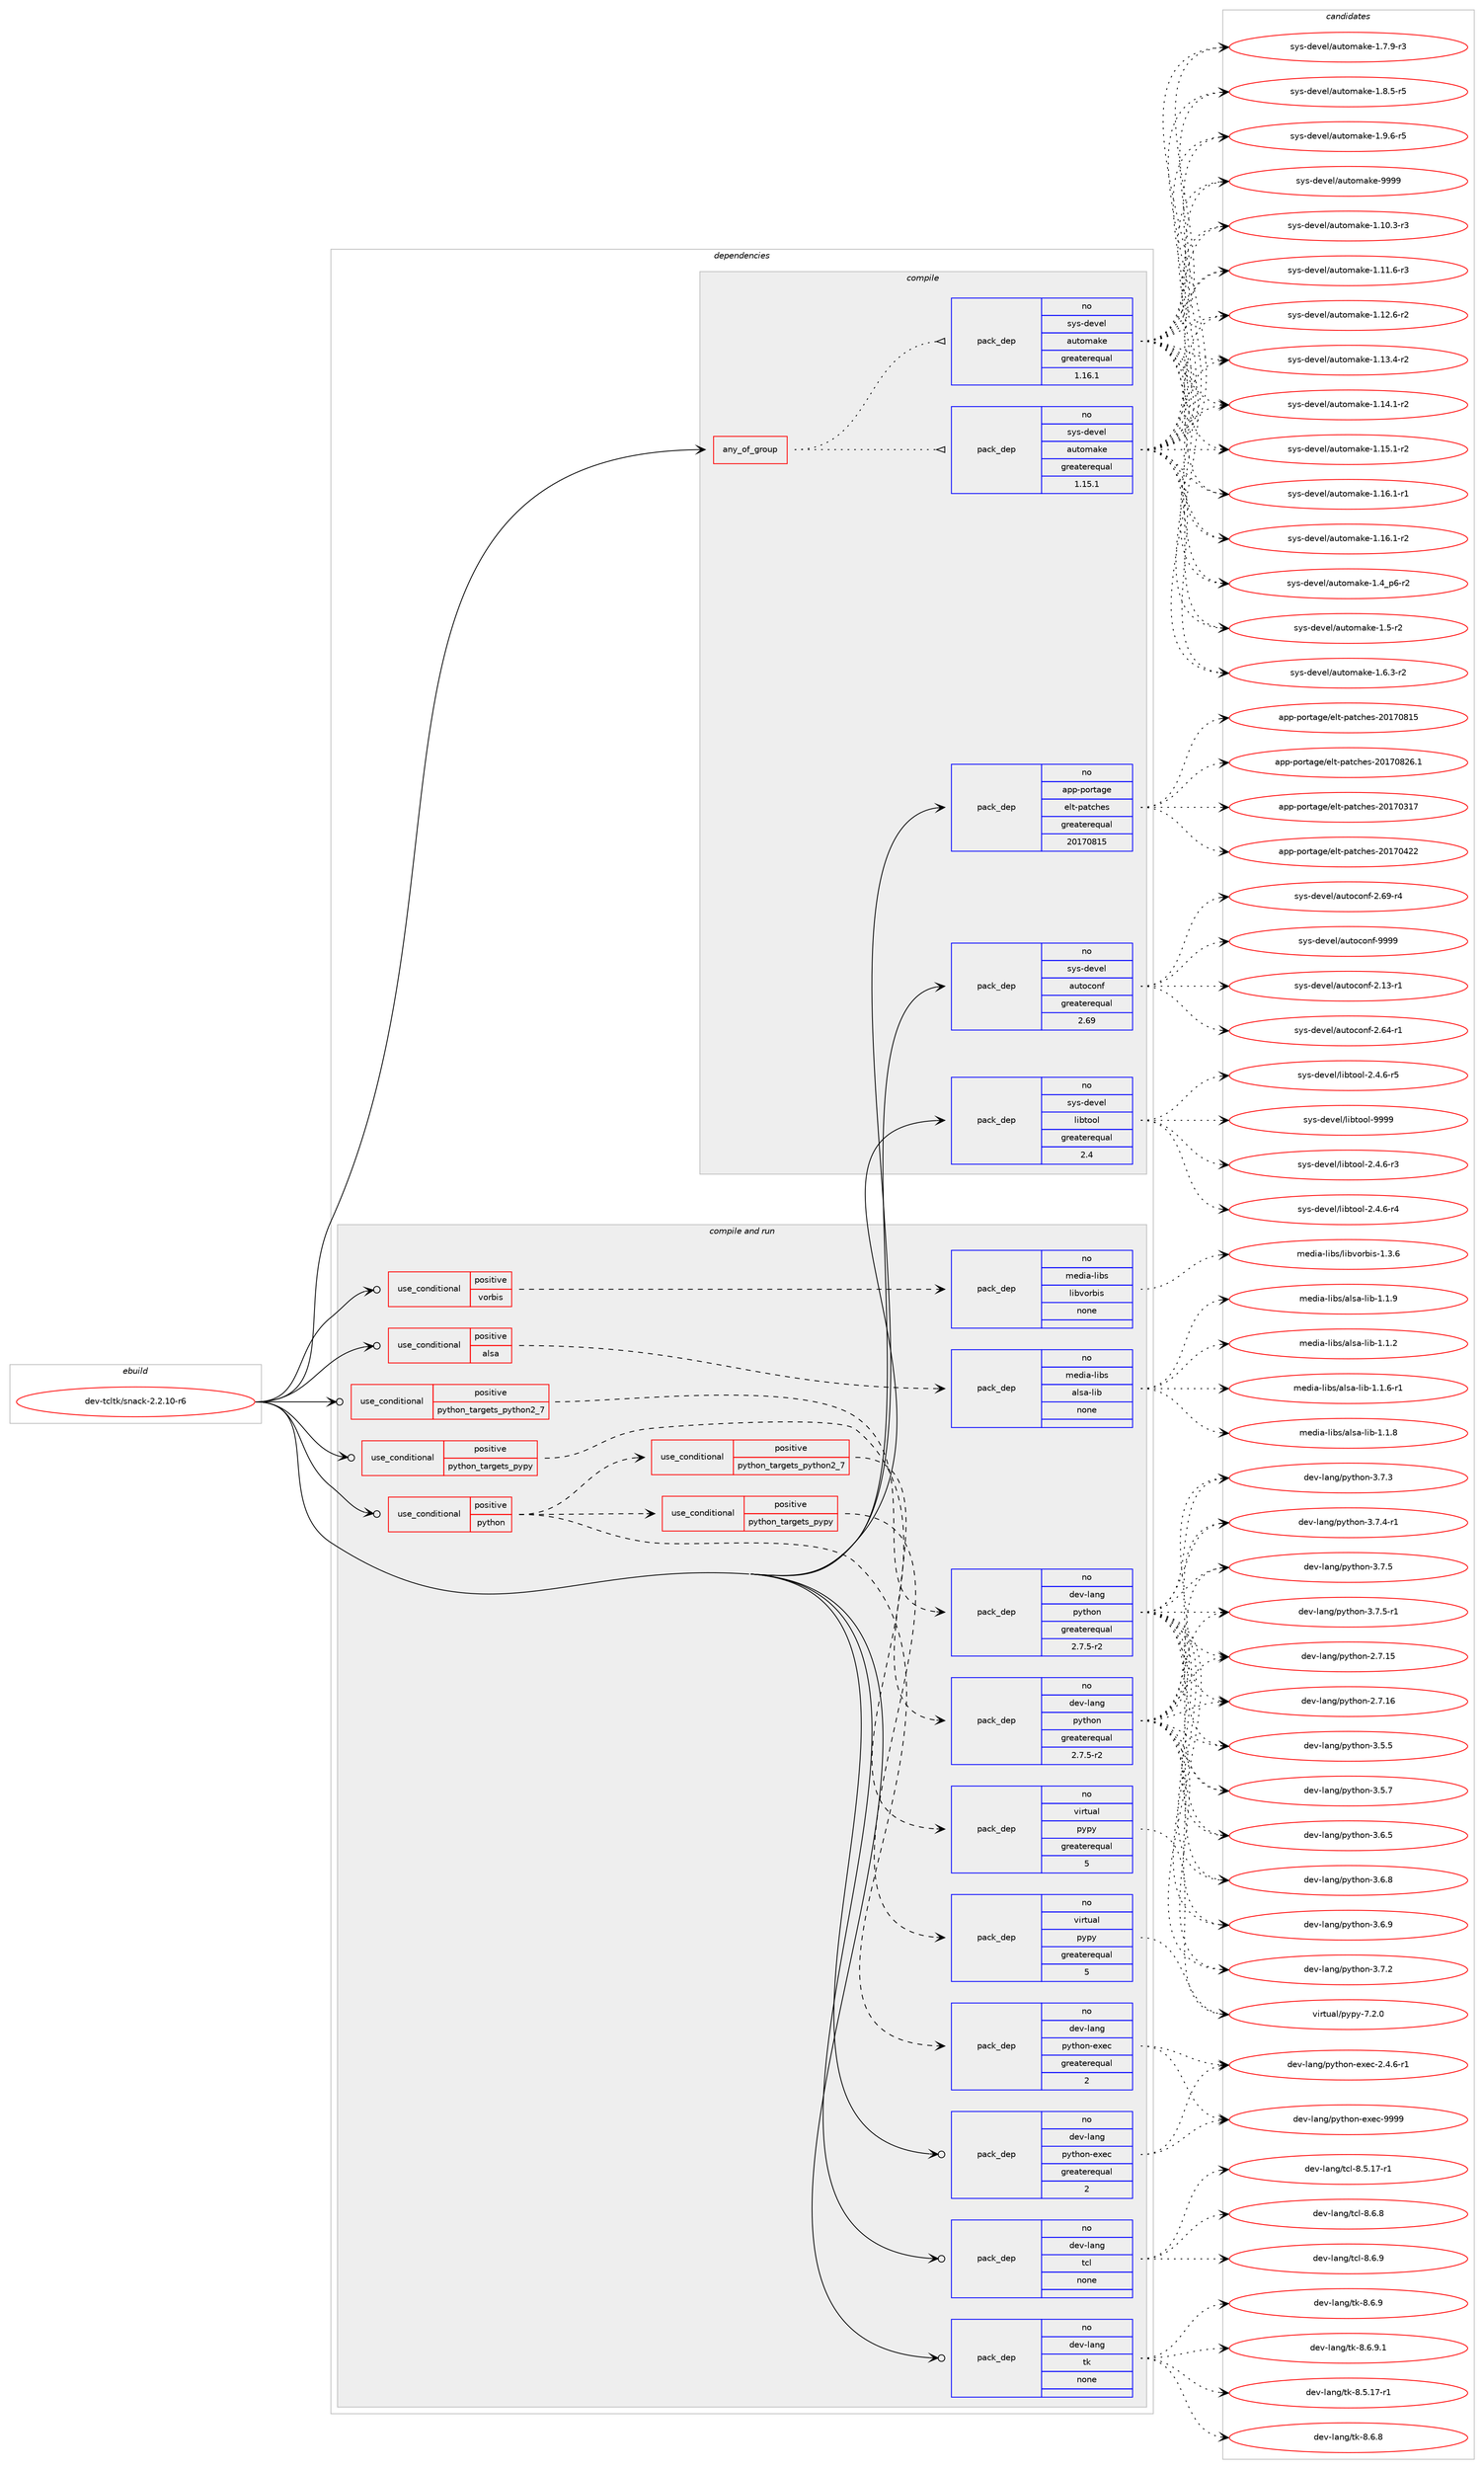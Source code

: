 digraph prolog {

# *************
# Graph options
# *************

newrank=true;
concentrate=true;
compound=true;
graph [rankdir=LR,fontname=Helvetica,fontsize=10,ranksep=1.5];#, ranksep=2.5, nodesep=0.2];
edge  [arrowhead=vee];
node  [fontname=Helvetica,fontsize=10];

# **********
# The ebuild
# **********

subgraph cluster_leftcol {
color=gray;
rank=same;
label=<<i>ebuild</i>>;
id [label="dev-tcltk/snack-2.2.10-r6", color=red, width=4, href="../dev-tcltk/snack-2.2.10-r6.svg"];
}

# ****************
# The dependencies
# ****************

subgraph cluster_midcol {
color=gray;
label=<<i>dependencies</i>>;
subgraph cluster_compile {
fillcolor="#eeeeee";
style=filled;
label=<<i>compile</i>>;
subgraph any11691 {
dependency723928 [label=<<TABLE BORDER="0" CELLBORDER="1" CELLSPACING="0" CELLPADDING="4"><TR><TD CELLPADDING="10">any_of_group</TD></TR></TABLE>>, shape=none, color=red];subgraph pack530212 {
dependency723929 [label=<<TABLE BORDER="0" CELLBORDER="1" CELLSPACING="0" CELLPADDING="4" WIDTH="220"><TR><TD ROWSPAN="6" CELLPADDING="30">pack_dep</TD></TR><TR><TD WIDTH="110">no</TD></TR><TR><TD>sys-devel</TD></TR><TR><TD>automake</TD></TR><TR><TD>greaterequal</TD></TR><TR><TD>1.16.1</TD></TR></TABLE>>, shape=none, color=blue];
}
dependency723928:e -> dependency723929:w [weight=20,style="dotted",arrowhead="oinv"];
subgraph pack530213 {
dependency723930 [label=<<TABLE BORDER="0" CELLBORDER="1" CELLSPACING="0" CELLPADDING="4" WIDTH="220"><TR><TD ROWSPAN="6" CELLPADDING="30">pack_dep</TD></TR><TR><TD WIDTH="110">no</TD></TR><TR><TD>sys-devel</TD></TR><TR><TD>automake</TD></TR><TR><TD>greaterequal</TD></TR><TR><TD>1.15.1</TD></TR></TABLE>>, shape=none, color=blue];
}
dependency723928:e -> dependency723930:w [weight=20,style="dotted",arrowhead="oinv"];
}
id:e -> dependency723928:w [weight=20,style="solid",arrowhead="vee"];
subgraph pack530214 {
dependency723931 [label=<<TABLE BORDER="0" CELLBORDER="1" CELLSPACING="0" CELLPADDING="4" WIDTH="220"><TR><TD ROWSPAN="6" CELLPADDING="30">pack_dep</TD></TR><TR><TD WIDTH="110">no</TD></TR><TR><TD>app-portage</TD></TR><TR><TD>elt-patches</TD></TR><TR><TD>greaterequal</TD></TR><TR><TD>20170815</TD></TR></TABLE>>, shape=none, color=blue];
}
id:e -> dependency723931:w [weight=20,style="solid",arrowhead="vee"];
subgraph pack530215 {
dependency723932 [label=<<TABLE BORDER="0" CELLBORDER="1" CELLSPACING="0" CELLPADDING="4" WIDTH="220"><TR><TD ROWSPAN="6" CELLPADDING="30">pack_dep</TD></TR><TR><TD WIDTH="110">no</TD></TR><TR><TD>sys-devel</TD></TR><TR><TD>autoconf</TD></TR><TR><TD>greaterequal</TD></TR><TR><TD>2.69</TD></TR></TABLE>>, shape=none, color=blue];
}
id:e -> dependency723932:w [weight=20,style="solid",arrowhead="vee"];
subgraph pack530216 {
dependency723933 [label=<<TABLE BORDER="0" CELLBORDER="1" CELLSPACING="0" CELLPADDING="4" WIDTH="220"><TR><TD ROWSPAN="6" CELLPADDING="30">pack_dep</TD></TR><TR><TD WIDTH="110">no</TD></TR><TR><TD>sys-devel</TD></TR><TR><TD>libtool</TD></TR><TR><TD>greaterequal</TD></TR><TR><TD>2.4</TD></TR></TABLE>>, shape=none, color=blue];
}
id:e -> dependency723933:w [weight=20,style="solid",arrowhead="vee"];
}
subgraph cluster_compileandrun {
fillcolor="#eeeeee";
style=filled;
label=<<i>compile and run</i>>;
subgraph cond181647 {
dependency723934 [label=<<TABLE BORDER="0" CELLBORDER="1" CELLSPACING="0" CELLPADDING="4"><TR><TD ROWSPAN="3" CELLPADDING="10">use_conditional</TD></TR><TR><TD>positive</TD></TR><TR><TD>alsa</TD></TR></TABLE>>, shape=none, color=red];
subgraph pack530217 {
dependency723935 [label=<<TABLE BORDER="0" CELLBORDER="1" CELLSPACING="0" CELLPADDING="4" WIDTH="220"><TR><TD ROWSPAN="6" CELLPADDING="30">pack_dep</TD></TR><TR><TD WIDTH="110">no</TD></TR><TR><TD>media-libs</TD></TR><TR><TD>alsa-lib</TD></TR><TR><TD>none</TD></TR><TR><TD></TD></TR></TABLE>>, shape=none, color=blue];
}
dependency723934:e -> dependency723935:w [weight=20,style="dashed",arrowhead="vee"];
}
id:e -> dependency723934:w [weight=20,style="solid",arrowhead="odotvee"];
subgraph cond181648 {
dependency723936 [label=<<TABLE BORDER="0" CELLBORDER="1" CELLSPACING="0" CELLPADDING="4"><TR><TD ROWSPAN="3" CELLPADDING="10">use_conditional</TD></TR><TR><TD>positive</TD></TR><TR><TD>python</TD></TR></TABLE>>, shape=none, color=red];
subgraph cond181649 {
dependency723937 [label=<<TABLE BORDER="0" CELLBORDER="1" CELLSPACING="0" CELLPADDING="4"><TR><TD ROWSPAN="3" CELLPADDING="10">use_conditional</TD></TR><TR><TD>positive</TD></TR><TR><TD>python_targets_pypy</TD></TR></TABLE>>, shape=none, color=red];
subgraph pack530218 {
dependency723938 [label=<<TABLE BORDER="0" CELLBORDER="1" CELLSPACING="0" CELLPADDING="4" WIDTH="220"><TR><TD ROWSPAN="6" CELLPADDING="30">pack_dep</TD></TR><TR><TD WIDTH="110">no</TD></TR><TR><TD>virtual</TD></TR><TR><TD>pypy</TD></TR><TR><TD>greaterequal</TD></TR><TR><TD>5</TD></TR></TABLE>>, shape=none, color=blue];
}
dependency723937:e -> dependency723938:w [weight=20,style="dashed",arrowhead="vee"];
}
dependency723936:e -> dependency723937:w [weight=20,style="dashed",arrowhead="vee"];
subgraph cond181650 {
dependency723939 [label=<<TABLE BORDER="0" CELLBORDER="1" CELLSPACING="0" CELLPADDING="4"><TR><TD ROWSPAN="3" CELLPADDING="10">use_conditional</TD></TR><TR><TD>positive</TD></TR><TR><TD>python_targets_python2_7</TD></TR></TABLE>>, shape=none, color=red];
subgraph pack530219 {
dependency723940 [label=<<TABLE BORDER="0" CELLBORDER="1" CELLSPACING="0" CELLPADDING="4" WIDTH="220"><TR><TD ROWSPAN="6" CELLPADDING="30">pack_dep</TD></TR><TR><TD WIDTH="110">no</TD></TR><TR><TD>dev-lang</TD></TR><TR><TD>python</TD></TR><TR><TD>greaterequal</TD></TR><TR><TD>2.7.5-r2</TD></TR></TABLE>>, shape=none, color=blue];
}
dependency723939:e -> dependency723940:w [weight=20,style="dashed",arrowhead="vee"];
}
dependency723936:e -> dependency723939:w [weight=20,style="dashed",arrowhead="vee"];
subgraph pack530220 {
dependency723941 [label=<<TABLE BORDER="0" CELLBORDER="1" CELLSPACING="0" CELLPADDING="4" WIDTH="220"><TR><TD ROWSPAN="6" CELLPADDING="30">pack_dep</TD></TR><TR><TD WIDTH="110">no</TD></TR><TR><TD>dev-lang</TD></TR><TR><TD>python-exec</TD></TR><TR><TD>greaterequal</TD></TR><TR><TD>2</TD></TR></TABLE>>, shape=none, color=blue];
}
dependency723936:e -> dependency723941:w [weight=20,style="dashed",arrowhead="vee"];
}
id:e -> dependency723936:w [weight=20,style="solid",arrowhead="odotvee"];
subgraph cond181651 {
dependency723942 [label=<<TABLE BORDER="0" CELLBORDER="1" CELLSPACING="0" CELLPADDING="4"><TR><TD ROWSPAN="3" CELLPADDING="10">use_conditional</TD></TR><TR><TD>positive</TD></TR><TR><TD>python_targets_pypy</TD></TR></TABLE>>, shape=none, color=red];
subgraph pack530221 {
dependency723943 [label=<<TABLE BORDER="0" CELLBORDER="1" CELLSPACING="0" CELLPADDING="4" WIDTH="220"><TR><TD ROWSPAN="6" CELLPADDING="30">pack_dep</TD></TR><TR><TD WIDTH="110">no</TD></TR><TR><TD>virtual</TD></TR><TR><TD>pypy</TD></TR><TR><TD>greaterequal</TD></TR><TR><TD>5</TD></TR></TABLE>>, shape=none, color=blue];
}
dependency723942:e -> dependency723943:w [weight=20,style="dashed",arrowhead="vee"];
}
id:e -> dependency723942:w [weight=20,style="solid",arrowhead="odotvee"];
subgraph cond181652 {
dependency723944 [label=<<TABLE BORDER="0" CELLBORDER="1" CELLSPACING="0" CELLPADDING="4"><TR><TD ROWSPAN="3" CELLPADDING="10">use_conditional</TD></TR><TR><TD>positive</TD></TR><TR><TD>python_targets_python2_7</TD></TR></TABLE>>, shape=none, color=red];
subgraph pack530222 {
dependency723945 [label=<<TABLE BORDER="0" CELLBORDER="1" CELLSPACING="0" CELLPADDING="4" WIDTH="220"><TR><TD ROWSPAN="6" CELLPADDING="30">pack_dep</TD></TR><TR><TD WIDTH="110">no</TD></TR><TR><TD>dev-lang</TD></TR><TR><TD>python</TD></TR><TR><TD>greaterequal</TD></TR><TR><TD>2.7.5-r2</TD></TR></TABLE>>, shape=none, color=blue];
}
dependency723944:e -> dependency723945:w [weight=20,style="dashed",arrowhead="vee"];
}
id:e -> dependency723944:w [weight=20,style="solid",arrowhead="odotvee"];
subgraph cond181653 {
dependency723946 [label=<<TABLE BORDER="0" CELLBORDER="1" CELLSPACING="0" CELLPADDING="4"><TR><TD ROWSPAN="3" CELLPADDING="10">use_conditional</TD></TR><TR><TD>positive</TD></TR><TR><TD>vorbis</TD></TR></TABLE>>, shape=none, color=red];
subgraph pack530223 {
dependency723947 [label=<<TABLE BORDER="0" CELLBORDER="1" CELLSPACING="0" CELLPADDING="4" WIDTH="220"><TR><TD ROWSPAN="6" CELLPADDING="30">pack_dep</TD></TR><TR><TD WIDTH="110">no</TD></TR><TR><TD>media-libs</TD></TR><TR><TD>libvorbis</TD></TR><TR><TD>none</TD></TR><TR><TD></TD></TR></TABLE>>, shape=none, color=blue];
}
dependency723946:e -> dependency723947:w [weight=20,style="dashed",arrowhead="vee"];
}
id:e -> dependency723946:w [weight=20,style="solid",arrowhead="odotvee"];
subgraph pack530224 {
dependency723948 [label=<<TABLE BORDER="0" CELLBORDER="1" CELLSPACING="0" CELLPADDING="4" WIDTH="220"><TR><TD ROWSPAN="6" CELLPADDING="30">pack_dep</TD></TR><TR><TD WIDTH="110">no</TD></TR><TR><TD>dev-lang</TD></TR><TR><TD>python-exec</TD></TR><TR><TD>greaterequal</TD></TR><TR><TD>2</TD></TR></TABLE>>, shape=none, color=blue];
}
id:e -> dependency723948:w [weight=20,style="solid",arrowhead="odotvee"];
subgraph pack530225 {
dependency723949 [label=<<TABLE BORDER="0" CELLBORDER="1" CELLSPACING="0" CELLPADDING="4" WIDTH="220"><TR><TD ROWSPAN="6" CELLPADDING="30">pack_dep</TD></TR><TR><TD WIDTH="110">no</TD></TR><TR><TD>dev-lang</TD></TR><TR><TD>tcl</TD></TR><TR><TD>none</TD></TR><TR><TD></TD></TR></TABLE>>, shape=none, color=blue];
}
id:e -> dependency723949:w [weight=20,style="solid",arrowhead="odotvee"];
subgraph pack530226 {
dependency723950 [label=<<TABLE BORDER="0" CELLBORDER="1" CELLSPACING="0" CELLPADDING="4" WIDTH="220"><TR><TD ROWSPAN="6" CELLPADDING="30">pack_dep</TD></TR><TR><TD WIDTH="110">no</TD></TR><TR><TD>dev-lang</TD></TR><TR><TD>tk</TD></TR><TR><TD>none</TD></TR><TR><TD></TD></TR></TABLE>>, shape=none, color=blue];
}
id:e -> dependency723950:w [weight=20,style="solid",arrowhead="odotvee"];
}
subgraph cluster_run {
fillcolor="#eeeeee";
style=filled;
label=<<i>run</i>>;
}
}

# **************
# The candidates
# **************

subgraph cluster_choices {
rank=same;
color=gray;
label=<<i>candidates</i>>;

subgraph choice530212 {
color=black;
nodesep=1;
choice11512111545100101118101108479711711611110997107101454946494846514511451 [label="sys-devel/automake-1.10.3-r3", color=red, width=4,href="../sys-devel/automake-1.10.3-r3.svg"];
choice11512111545100101118101108479711711611110997107101454946494946544511451 [label="sys-devel/automake-1.11.6-r3", color=red, width=4,href="../sys-devel/automake-1.11.6-r3.svg"];
choice11512111545100101118101108479711711611110997107101454946495046544511450 [label="sys-devel/automake-1.12.6-r2", color=red, width=4,href="../sys-devel/automake-1.12.6-r2.svg"];
choice11512111545100101118101108479711711611110997107101454946495146524511450 [label="sys-devel/automake-1.13.4-r2", color=red, width=4,href="../sys-devel/automake-1.13.4-r2.svg"];
choice11512111545100101118101108479711711611110997107101454946495246494511450 [label="sys-devel/automake-1.14.1-r2", color=red, width=4,href="../sys-devel/automake-1.14.1-r2.svg"];
choice11512111545100101118101108479711711611110997107101454946495346494511450 [label="sys-devel/automake-1.15.1-r2", color=red, width=4,href="../sys-devel/automake-1.15.1-r2.svg"];
choice11512111545100101118101108479711711611110997107101454946495446494511449 [label="sys-devel/automake-1.16.1-r1", color=red, width=4,href="../sys-devel/automake-1.16.1-r1.svg"];
choice11512111545100101118101108479711711611110997107101454946495446494511450 [label="sys-devel/automake-1.16.1-r2", color=red, width=4,href="../sys-devel/automake-1.16.1-r2.svg"];
choice115121115451001011181011084797117116111109971071014549465295112544511450 [label="sys-devel/automake-1.4_p6-r2", color=red, width=4,href="../sys-devel/automake-1.4_p6-r2.svg"];
choice11512111545100101118101108479711711611110997107101454946534511450 [label="sys-devel/automake-1.5-r2", color=red, width=4,href="../sys-devel/automake-1.5-r2.svg"];
choice115121115451001011181011084797117116111109971071014549465446514511450 [label="sys-devel/automake-1.6.3-r2", color=red, width=4,href="../sys-devel/automake-1.6.3-r2.svg"];
choice115121115451001011181011084797117116111109971071014549465546574511451 [label="sys-devel/automake-1.7.9-r3", color=red, width=4,href="../sys-devel/automake-1.7.9-r3.svg"];
choice115121115451001011181011084797117116111109971071014549465646534511453 [label="sys-devel/automake-1.8.5-r5", color=red, width=4,href="../sys-devel/automake-1.8.5-r5.svg"];
choice115121115451001011181011084797117116111109971071014549465746544511453 [label="sys-devel/automake-1.9.6-r5", color=red, width=4,href="../sys-devel/automake-1.9.6-r5.svg"];
choice115121115451001011181011084797117116111109971071014557575757 [label="sys-devel/automake-9999", color=red, width=4,href="../sys-devel/automake-9999.svg"];
dependency723929:e -> choice11512111545100101118101108479711711611110997107101454946494846514511451:w [style=dotted,weight="100"];
dependency723929:e -> choice11512111545100101118101108479711711611110997107101454946494946544511451:w [style=dotted,weight="100"];
dependency723929:e -> choice11512111545100101118101108479711711611110997107101454946495046544511450:w [style=dotted,weight="100"];
dependency723929:e -> choice11512111545100101118101108479711711611110997107101454946495146524511450:w [style=dotted,weight="100"];
dependency723929:e -> choice11512111545100101118101108479711711611110997107101454946495246494511450:w [style=dotted,weight="100"];
dependency723929:e -> choice11512111545100101118101108479711711611110997107101454946495346494511450:w [style=dotted,weight="100"];
dependency723929:e -> choice11512111545100101118101108479711711611110997107101454946495446494511449:w [style=dotted,weight="100"];
dependency723929:e -> choice11512111545100101118101108479711711611110997107101454946495446494511450:w [style=dotted,weight="100"];
dependency723929:e -> choice115121115451001011181011084797117116111109971071014549465295112544511450:w [style=dotted,weight="100"];
dependency723929:e -> choice11512111545100101118101108479711711611110997107101454946534511450:w [style=dotted,weight="100"];
dependency723929:e -> choice115121115451001011181011084797117116111109971071014549465446514511450:w [style=dotted,weight="100"];
dependency723929:e -> choice115121115451001011181011084797117116111109971071014549465546574511451:w [style=dotted,weight="100"];
dependency723929:e -> choice115121115451001011181011084797117116111109971071014549465646534511453:w [style=dotted,weight="100"];
dependency723929:e -> choice115121115451001011181011084797117116111109971071014549465746544511453:w [style=dotted,weight="100"];
dependency723929:e -> choice115121115451001011181011084797117116111109971071014557575757:w [style=dotted,weight="100"];
}
subgraph choice530213 {
color=black;
nodesep=1;
choice11512111545100101118101108479711711611110997107101454946494846514511451 [label="sys-devel/automake-1.10.3-r3", color=red, width=4,href="../sys-devel/automake-1.10.3-r3.svg"];
choice11512111545100101118101108479711711611110997107101454946494946544511451 [label="sys-devel/automake-1.11.6-r3", color=red, width=4,href="../sys-devel/automake-1.11.6-r3.svg"];
choice11512111545100101118101108479711711611110997107101454946495046544511450 [label="sys-devel/automake-1.12.6-r2", color=red, width=4,href="../sys-devel/automake-1.12.6-r2.svg"];
choice11512111545100101118101108479711711611110997107101454946495146524511450 [label="sys-devel/automake-1.13.4-r2", color=red, width=4,href="../sys-devel/automake-1.13.4-r2.svg"];
choice11512111545100101118101108479711711611110997107101454946495246494511450 [label="sys-devel/automake-1.14.1-r2", color=red, width=4,href="../sys-devel/automake-1.14.1-r2.svg"];
choice11512111545100101118101108479711711611110997107101454946495346494511450 [label="sys-devel/automake-1.15.1-r2", color=red, width=4,href="../sys-devel/automake-1.15.1-r2.svg"];
choice11512111545100101118101108479711711611110997107101454946495446494511449 [label="sys-devel/automake-1.16.1-r1", color=red, width=4,href="../sys-devel/automake-1.16.1-r1.svg"];
choice11512111545100101118101108479711711611110997107101454946495446494511450 [label="sys-devel/automake-1.16.1-r2", color=red, width=4,href="../sys-devel/automake-1.16.1-r2.svg"];
choice115121115451001011181011084797117116111109971071014549465295112544511450 [label="sys-devel/automake-1.4_p6-r2", color=red, width=4,href="../sys-devel/automake-1.4_p6-r2.svg"];
choice11512111545100101118101108479711711611110997107101454946534511450 [label="sys-devel/automake-1.5-r2", color=red, width=4,href="../sys-devel/automake-1.5-r2.svg"];
choice115121115451001011181011084797117116111109971071014549465446514511450 [label="sys-devel/automake-1.6.3-r2", color=red, width=4,href="../sys-devel/automake-1.6.3-r2.svg"];
choice115121115451001011181011084797117116111109971071014549465546574511451 [label="sys-devel/automake-1.7.9-r3", color=red, width=4,href="../sys-devel/automake-1.7.9-r3.svg"];
choice115121115451001011181011084797117116111109971071014549465646534511453 [label="sys-devel/automake-1.8.5-r5", color=red, width=4,href="../sys-devel/automake-1.8.5-r5.svg"];
choice115121115451001011181011084797117116111109971071014549465746544511453 [label="sys-devel/automake-1.9.6-r5", color=red, width=4,href="../sys-devel/automake-1.9.6-r5.svg"];
choice115121115451001011181011084797117116111109971071014557575757 [label="sys-devel/automake-9999", color=red, width=4,href="../sys-devel/automake-9999.svg"];
dependency723930:e -> choice11512111545100101118101108479711711611110997107101454946494846514511451:w [style=dotted,weight="100"];
dependency723930:e -> choice11512111545100101118101108479711711611110997107101454946494946544511451:w [style=dotted,weight="100"];
dependency723930:e -> choice11512111545100101118101108479711711611110997107101454946495046544511450:w [style=dotted,weight="100"];
dependency723930:e -> choice11512111545100101118101108479711711611110997107101454946495146524511450:w [style=dotted,weight="100"];
dependency723930:e -> choice11512111545100101118101108479711711611110997107101454946495246494511450:w [style=dotted,weight="100"];
dependency723930:e -> choice11512111545100101118101108479711711611110997107101454946495346494511450:w [style=dotted,weight="100"];
dependency723930:e -> choice11512111545100101118101108479711711611110997107101454946495446494511449:w [style=dotted,weight="100"];
dependency723930:e -> choice11512111545100101118101108479711711611110997107101454946495446494511450:w [style=dotted,weight="100"];
dependency723930:e -> choice115121115451001011181011084797117116111109971071014549465295112544511450:w [style=dotted,weight="100"];
dependency723930:e -> choice11512111545100101118101108479711711611110997107101454946534511450:w [style=dotted,weight="100"];
dependency723930:e -> choice115121115451001011181011084797117116111109971071014549465446514511450:w [style=dotted,weight="100"];
dependency723930:e -> choice115121115451001011181011084797117116111109971071014549465546574511451:w [style=dotted,weight="100"];
dependency723930:e -> choice115121115451001011181011084797117116111109971071014549465646534511453:w [style=dotted,weight="100"];
dependency723930:e -> choice115121115451001011181011084797117116111109971071014549465746544511453:w [style=dotted,weight="100"];
dependency723930:e -> choice115121115451001011181011084797117116111109971071014557575757:w [style=dotted,weight="100"];
}
subgraph choice530214 {
color=black;
nodesep=1;
choice97112112451121111141169710310147101108116451129711699104101115455048495548514955 [label="app-portage/elt-patches-20170317", color=red, width=4,href="../app-portage/elt-patches-20170317.svg"];
choice97112112451121111141169710310147101108116451129711699104101115455048495548525050 [label="app-portage/elt-patches-20170422", color=red, width=4,href="../app-portage/elt-patches-20170422.svg"];
choice97112112451121111141169710310147101108116451129711699104101115455048495548564953 [label="app-portage/elt-patches-20170815", color=red, width=4,href="../app-portage/elt-patches-20170815.svg"];
choice971121124511211111411697103101471011081164511297116991041011154550484955485650544649 [label="app-portage/elt-patches-20170826.1", color=red, width=4,href="../app-portage/elt-patches-20170826.1.svg"];
dependency723931:e -> choice97112112451121111141169710310147101108116451129711699104101115455048495548514955:w [style=dotted,weight="100"];
dependency723931:e -> choice97112112451121111141169710310147101108116451129711699104101115455048495548525050:w [style=dotted,weight="100"];
dependency723931:e -> choice97112112451121111141169710310147101108116451129711699104101115455048495548564953:w [style=dotted,weight="100"];
dependency723931:e -> choice971121124511211111411697103101471011081164511297116991041011154550484955485650544649:w [style=dotted,weight="100"];
}
subgraph choice530215 {
color=black;
nodesep=1;
choice1151211154510010111810110847971171161119911111010245504649514511449 [label="sys-devel/autoconf-2.13-r1", color=red, width=4,href="../sys-devel/autoconf-2.13-r1.svg"];
choice1151211154510010111810110847971171161119911111010245504654524511449 [label="sys-devel/autoconf-2.64-r1", color=red, width=4,href="../sys-devel/autoconf-2.64-r1.svg"];
choice1151211154510010111810110847971171161119911111010245504654574511452 [label="sys-devel/autoconf-2.69-r4", color=red, width=4,href="../sys-devel/autoconf-2.69-r4.svg"];
choice115121115451001011181011084797117116111991111101024557575757 [label="sys-devel/autoconf-9999", color=red, width=4,href="../sys-devel/autoconf-9999.svg"];
dependency723932:e -> choice1151211154510010111810110847971171161119911111010245504649514511449:w [style=dotted,weight="100"];
dependency723932:e -> choice1151211154510010111810110847971171161119911111010245504654524511449:w [style=dotted,weight="100"];
dependency723932:e -> choice1151211154510010111810110847971171161119911111010245504654574511452:w [style=dotted,weight="100"];
dependency723932:e -> choice115121115451001011181011084797117116111991111101024557575757:w [style=dotted,weight="100"];
}
subgraph choice530216 {
color=black;
nodesep=1;
choice1151211154510010111810110847108105981161111111084550465246544511451 [label="sys-devel/libtool-2.4.6-r3", color=red, width=4,href="../sys-devel/libtool-2.4.6-r3.svg"];
choice1151211154510010111810110847108105981161111111084550465246544511452 [label="sys-devel/libtool-2.4.6-r4", color=red, width=4,href="../sys-devel/libtool-2.4.6-r4.svg"];
choice1151211154510010111810110847108105981161111111084550465246544511453 [label="sys-devel/libtool-2.4.6-r5", color=red, width=4,href="../sys-devel/libtool-2.4.6-r5.svg"];
choice1151211154510010111810110847108105981161111111084557575757 [label="sys-devel/libtool-9999", color=red, width=4,href="../sys-devel/libtool-9999.svg"];
dependency723933:e -> choice1151211154510010111810110847108105981161111111084550465246544511451:w [style=dotted,weight="100"];
dependency723933:e -> choice1151211154510010111810110847108105981161111111084550465246544511452:w [style=dotted,weight="100"];
dependency723933:e -> choice1151211154510010111810110847108105981161111111084550465246544511453:w [style=dotted,weight="100"];
dependency723933:e -> choice1151211154510010111810110847108105981161111111084557575757:w [style=dotted,weight="100"];
}
subgraph choice530217 {
color=black;
nodesep=1;
choice1091011001059745108105981154797108115974510810598454946494650 [label="media-libs/alsa-lib-1.1.2", color=red, width=4,href="../media-libs/alsa-lib-1.1.2.svg"];
choice10910110010597451081059811547971081159745108105984549464946544511449 [label="media-libs/alsa-lib-1.1.6-r1", color=red, width=4,href="../media-libs/alsa-lib-1.1.6-r1.svg"];
choice1091011001059745108105981154797108115974510810598454946494656 [label="media-libs/alsa-lib-1.1.8", color=red, width=4,href="../media-libs/alsa-lib-1.1.8.svg"];
choice1091011001059745108105981154797108115974510810598454946494657 [label="media-libs/alsa-lib-1.1.9", color=red, width=4,href="../media-libs/alsa-lib-1.1.9.svg"];
dependency723935:e -> choice1091011001059745108105981154797108115974510810598454946494650:w [style=dotted,weight="100"];
dependency723935:e -> choice10910110010597451081059811547971081159745108105984549464946544511449:w [style=dotted,weight="100"];
dependency723935:e -> choice1091011001059745108105981154797108115974510810598454946494656:w [style=dotted,weight="100"];
dependency723935:e -> choice1091011001059745108105981154797108115974510810598454946494657:w [style=dotted,weight="100"];
}
subgraph choice530218 {
color=black;
nodesep=1;
choice1181051141161179710847112121112121455546504648 [label="virtual/pypy-7.2.0", color=red, width=4,href="../virtual/pypy-7.2.0.svg"];
dependency723938:e -> choice1181051141161179710847112121112121455546504648:w [style=dotted,weight="100"];
}
subgraph choice530219 {
color=black;
nodesep=1;
choice10010111845108971101034711212111610411111045504655464953 [label="dev-lang/python-2.7.15", color=red, width=4,href="../dev-lang/python-2.7.15.svg"];
choice10010111845108971101034711212111610411111045504655464954 [label="dev-lang/python-2.7.16", color=red, width=4,href="../dev-lang/python-2.7.16.svg"];
choice100101118451089711010347112121116104111110455146534653 [label="dev-lang/python-3.5.5", color=red, width=4,href="../dev-lang/python-3.5.5.svg"];
choice100101118451089711010347112121116104111110455146534655 [label="dev-lang/python-3.5.7", color=red, width=4,href="../dev-lang/python-3.5.7.svg"];
choice100101118451089711010347112121116104111110455146544653 [label="dev-lang/python-3.6.5", color=red, width=4,href="../dev-lang/python-3.6.5.svg"];
choice100101118451089711010347112121116104111110455146544656 [label="dev-lang/python-3.6.8", color=red, width=4,href="../dev-lang/python-3.6.8.svg"];
choice100101118451089711010347112121116104111110455146544657 [label="dev-lang/python-3.6.9", color=red, width=4,href="../dev-lang/python-3.6.9.svg"];
choice100101118451089711010347112121116104111110455146554650 [label="dev-lang/python-3.7.2", color=red, width=4,href="../dev-lang/python-3.7.2.svg"];
choice100101118451089711010347112121116104111110455146554651 [label="dev-lang/python-3.7.3", color=red, width=4,href="../dev-lang/python-3.7.3.svg"];
choice1001011184510897110103471121211161041111104551465546524511449 [label="dev-lang/python-3.7.4-r1", color=red, width=4,href="../dev-lang/python-3.7.4-r1.svg"];
choice100101118451089711010347112121116104111110455146554653 [label="dev-lang/python-3.7.5", color=red, width=4,href="../dev-lang/python-3.7.5.svg"];
choice1001011184510897110103471121211161041111104551465546534511449 [label="dev-lang/python-3.7.5-r1", color=red, width=4,href="../dev-lang/python-3.7.5-r1.svg"];
dependency723940:e -> choice10010111845108971101034711212111610411111045504655464953:w [style=dotted,weight="100"];
dependency723940:e -> choice10010111845108971101034711212111610411111045504655464954:w [style=dotted,weight="100"];
dependency723940:e -> choice100101118451089711010347112121116104111110455146534653:w [style=dotted,weight="100"];
dependency723940:e -> choice100101118451089711010347112121116104111110455146534655:w [style=dotted,weight="100"];
dependency723940:e -> choice100101118451089711010347112121116104111110455146544653:w [style=dotted,weight="100"];
dependency723940:e -> choice100101118451089711010347112121116104111110455146544656:w [style=dotted,weight="100"];
dependency723940:e -> choice100101118451089711010347112121116104111110455146544657:w [style=dotted,weight="100"];
dependency723940:e -> choice100101118451089711010347112121116104111110455146554650:w [style=dotted,weight="100"];
dependency723940:e -> choice100101118451089711010347112121116104111110455146554651:w [style=dotted,weight="100"];
dependency723940:e -> choice1001011184510897110103471121211161041111104551465546524511449:w [style=dotted,weight="100"];
dependency723940:e -> choice100101118451089711010347112121116104111110455146554653:w [style=dotted,weight="100"];
dependency723940:e -> choice1001011184510897110103471121211161041111104551465546534511449:w [style=dotted,weight="100"];
}
subgraph choice530220 {
color=black;
nodesep=1;
choice10010111845108971101034711212111610411111045101120101994550465246544511449 [label="dev-lang/python-exec-2.4.6-r1", color=red, width=4,href="../dev-lang/python-exec-2.4.6-r1.svg"];
choice10010111845108971101034711212111610411111045101120101994557575757 [label="dev-lang/python-exec-9999", color=red, width=4,href="../dev-lang/python-exec-9999.svg"];
dependency723941:e -> choice10010111845108971101034711212111610411111045101120101994550465246544511449:w [style=dotted,weight="100"];
dependency723941:e -> choice10010111845108971101034711212111610411111045101120101994557575757:w [style=dotted,weight="100"];
}
subgraph choice530221 {
color=black;
nodesep=1;
choice1181051141161179710847112121112121455546504648 [label="virtual/pypy-7.2.0", color=red, width=4,href="../virtual/pypy-7.2.0.svg"];
dependency723943:e -> choice1181051141161179710847112121112121455546504648:w [style=dotted,weight="100"];
}
subgraph choice530222 {
color=black;
nodesep=1;
choice10010111845108971101034711212111610411111045504655464953 [label="dev-lang/python-2.7.15", color=red, width=4,href="../dev-lang/python-2.7.15.svg"];
choice10010111845108971101034711212111610411111045504655464954 [label="dev-lang/python-2.7.16", color=red, width=4,href="../dev-lang/python-2.7.16.svg"];
choice100101118451089711010347112121116104111110455146534653 [label="dev-lang/python-3.5.5", color=red, width=4,href="../dev-lang/python-3.5.5.svg"];
choice100101118451089711010347112121116104111110455146534655 [label="dev-lang/python-3.5.7", color=red, width=4,href="../dev-lang/python-3.5.7.svg"];
choice100101118451089711010347112121116104111110455146544653 [label="dev-lang/python-3.6.5", color=red, width=4,href="../dev-lang/python-3.6.5.svg"];
choice100101118451089711010347112121116104111110455146544656 [label="dev-lang/python-3.6.8", color=red, width=4,href="../dev-lang/python-3.6.8.svg"];
choice100101118451089711010347112121116104111110455146544657 [label="dev-lang/python-3.6.9", color=red, width=4,href="../dev-lang/python-3.6.9.svg"];
choice100101118451089711010347112121116104111110455146554650 [label="dev-lang/python-3.7.2", color=red, width=4,href="../dev-lang/python-3.7.2.svg"];
choice100101118451089711010347112121116104111110455146554651 [label="dev-lang/python-3.7.3", color=red, width=4,href="../dev-lang/python-3.7.3.svg"];
choice1001011184510897110103471121211161041111104551465546524511449 [label="dev-lang/python-3.7.4-r1", color=red, width=4,href="../dev-lang/python-3.7.4-r1.svg"];
choice100101118451089711010347112121116104111110455146554653 [label="dev-lang/python-3.7.5", color=red, width=4,href="../dev-lang/python-3.7.5.svg"];
choice1001011184510897110103471121211161041111104551465546534511449 [label="dev-lang/python-3.7.5-r1", color=red, width=4,href="../dev-lang/python-3.7.5-r1.svg"];
dependency723945:e -> choice10010111845108971101034711212111610411111045504655464953:w [style=dotted,weight="100"];
dependency723945:e -> choice10010111845108971101034711212111610411111045504655464954:w [style=dotted,weight="100"];
dependency723945:e -> choice100101118451089711010347112121116104111110455146534653:w [style=dotted,weight="100"];
dependency723945:e -> choice100101118451089711010347112121116104111110455146534655:w [style=dotted,weight="100"];
dependency723945:e -> choice100101118451089711010347112121116104111110455146544653:w [style=dotted,weight="100"];
dependency723945:e -> choice100101118451089711010347112121116104111110455146544656:w [style=dotted,weight="100"];
dependency723945:e -> choice100101118451089711010347112121116104111110455146544657:w [style=dotted,weight="100"];
dependency723945:e -> choice100101118451089711010347112121116104111110455146554650:w [style=dotted,weight="100"];
dependency723945:e -> choice100101118451089711010347112121116104111110455146554651:w [style=dotted,weight="100"];
dependency723945:e -> choice1001011184510897110103471121211161041111104551465546524511449:w [style=dotted,weight="100"];
dependency723945:e -> choice100101118451089711010347112121116104111110455146554653:w [style=dotted,weight="100"];
dependency723945:e -> choice1001011184510897110103471121211161041111104551465546534511449:w [style=dotted,weight="100"];
}
subgraph choice530223 {
color=black;
nodesep=1;
choice109101100105974510810598115471081059811811111498105115454946514654 [label="media-libs/libvorbis-1.3.6", color=red, width=4,href="../media-libs/libvorbis-1.3.6.svg"];
dependency723947:e -> choice109101100105974510810598115471081059811811111498105115454946514654:w [style=dotted,weight="100"];
}
subgraph choice530224 {
color=black;
nodesep=1;
choice10010111845108971101034711212111610411111045101120101994550465246544511449 [label="dev-lang/python-exec-2.4.6-r1", color=red, width=4,href="../dev-lang/python-exec-2.4.6-r1.svg"];
choice10010111845108971101034711212111610411111045101120101994557575757 [label="dev-lang/python-exec-9999", color=red, width=4,href="../dev-lang/python-exec-9999.svg"];
dependency723948:e -> choice10010111845108971101034711212111610411111045101120101994550465246544511449:w [style=dotted,weight="100"];
dependency723948:e -> choice10010111845108971101034711212111610411111045101120101994557575757:w [style=dotted,weight="100"];
}
subgraph choice530225 {
color=black;
nodesep=1;
choice10010111845108971101034711699108455646534649554511449 [label="dev-lang/tcl-8.5.17-r1", color=red, width=4,href="../dev-lang/tcl-8.5.17-r1.svg"];
choice10010111845108971101034711699108455646544656 [label="dev-lang/tcl-8.6.8", color=red, width=4,href="../dev-lang/tcl-8.6.8.svg"];
choice10010111845108971101034711699108455646544657 [label="dev-lang/tcl-8.6.9", color=red, width=4,href="../dev-lang/tcl-8.6.9.svg"];
dependency723949:e -> choice10010111845108971101034711699108455646534649554511449:w [style=dotted,weight="100"];
dependency723949:e -> choice10010111845108971101034711699108455646544656:w [style=dotted,weight="100"];
dependency723949:e -> choice10010111845108971101034711699108455646544657:w [style=dotted,weight="100"];
}
subgraph choice530226 {
color=black;
nodesep=1;
choice100101118451089711010347116107455646534649554511449 [label="dev-lang/tk-8.5.17-r1", color=red, width=4,href="../dev-lang/tk-8.5.17-r1.svg"];
choice100101118451089711010347116107455646544656 [label="dev-lang/tk-8.6.8", color=red, width=4,href="../dev-lang/tk-8.6.8.svg"];
choice100101118451089711010347116107455646544657 [label="dev-lang/tk-8.6.9", color=red, width=4,href="../dev-lang/tk-8.6.9.svg"];
choice1001011184510897110103471161074556465446574649 [label="dev-lang/tk-8.6.9.1", color=red, width=4,href="../dev-lang/tk-8.6.9.1.svg"];
dependency723950:e -> choice100101118451089711010347116107455646534649554511449:w [style=dotted,weight="100"];
dependency723950:e -> choice100101118451089711010347116107455646544656:w [style=dotted,weight="100"];
dependency723950:e -> choice100101118451089711010347116107455646544657:w [style=dotted,weight="100"];
dependency723950:e -> choice1001011184510897110103471161074556465446574649:w [style=dotted,weight="100"];
}
}

}
